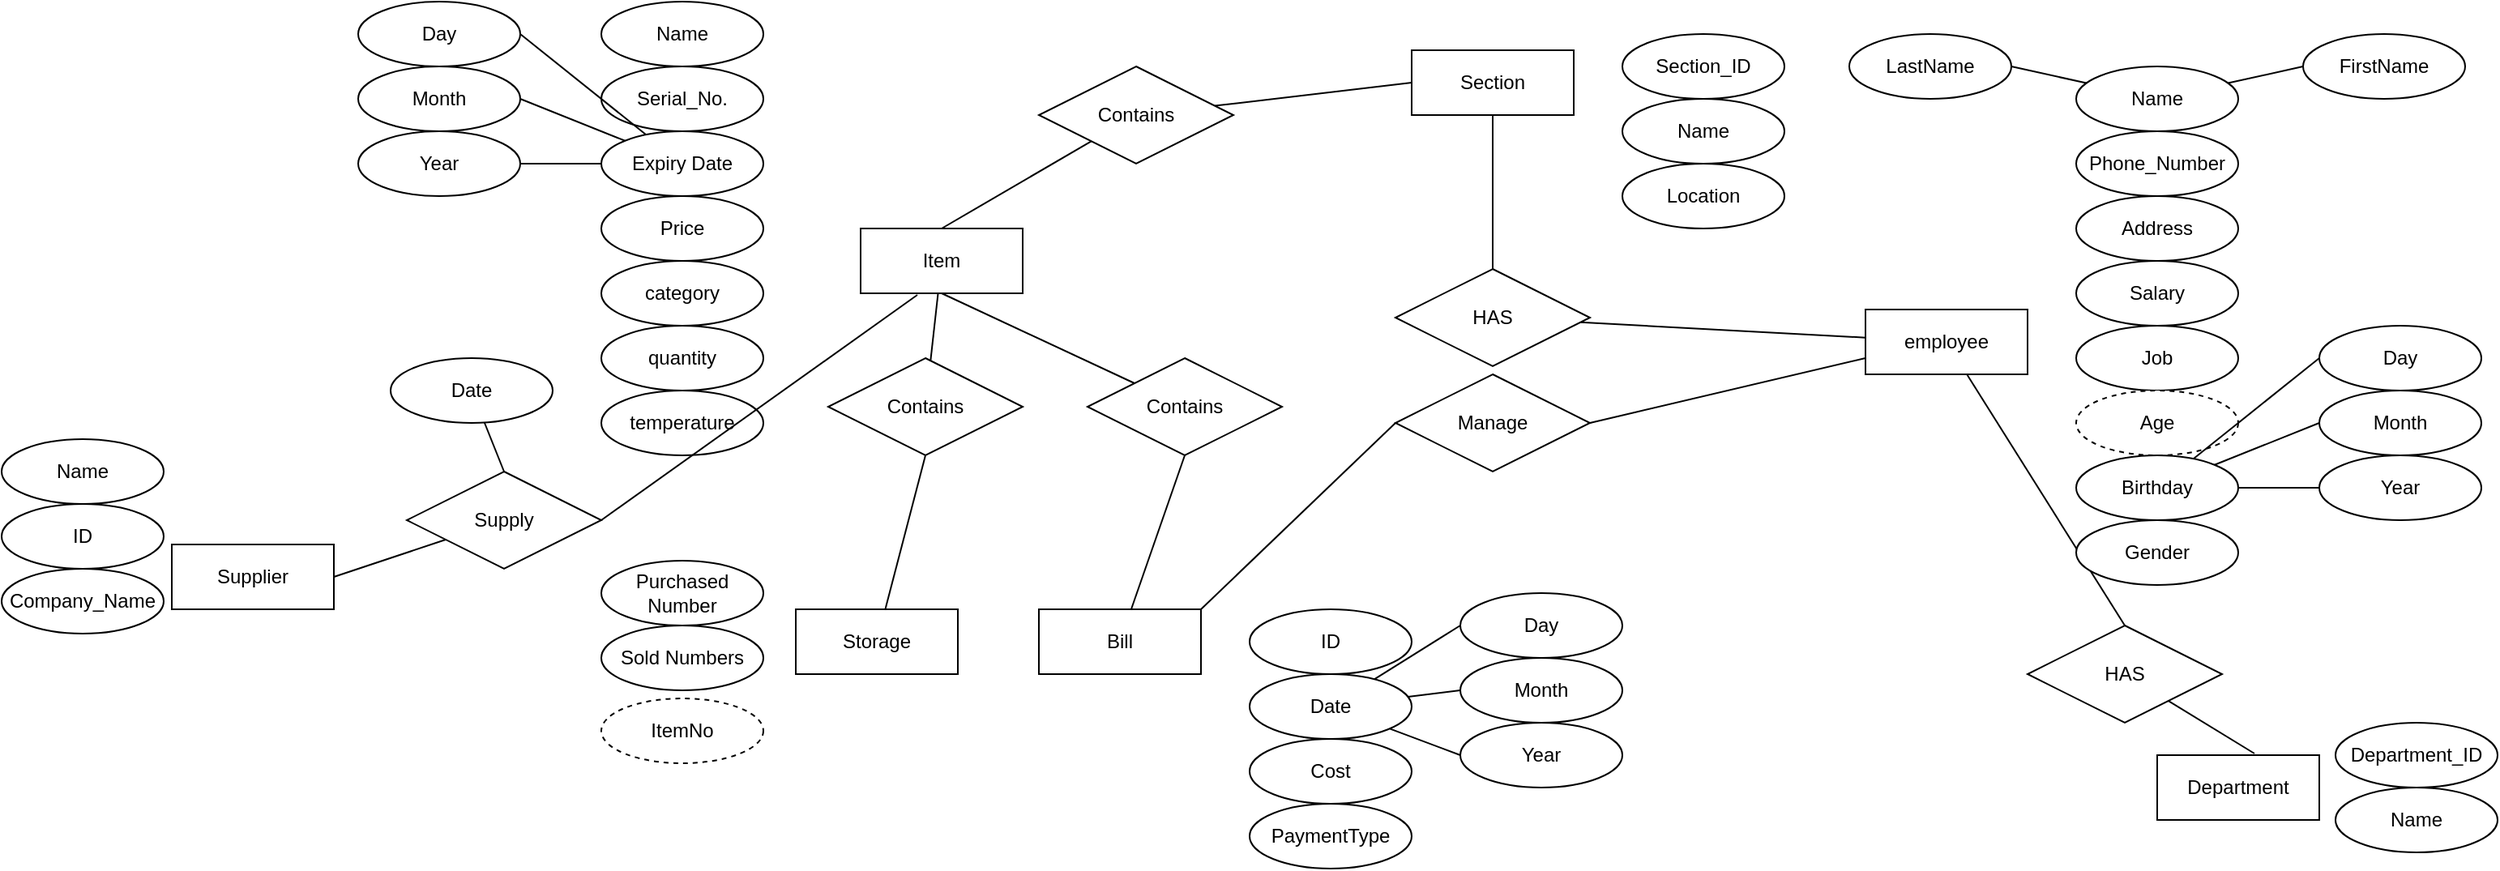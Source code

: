 <mxfile version="14.7.3" type="github">
  <diagram id="M0YANP80NN6mwz5unG4D" name="Page-1">
    <mxGraphModel dx="1677" dy="452" grid="1" gridSize="10" guides="1" tooltips="1" connect="1" arrows="1" fold="1" page="1" pageScale="1" pageWidth="850" pageHeight="1100" math="0" shadow="0">
      <root>
        <mxCell id="0" />
        <mxCell id="1" parent="0" />
        <mxCell id="8_MGj-IACaBmUXTCEFvr-3" value="Item" style="whiteSpace=wrap;html=1;align=center;" vertex="1" parent="1">
          <mxGeometry y="150" width="100" height="40" as="geometry" />
        </mxCell>
        <mxCell id="8_MGj-IACaBmUXTCEFvr-7" value="Name&lt;br&gt;" style="ellipse;whiteSpace=wrap;html=1;align=center;" vertex="1" parent="1">
          <mxGeometry x="-160" y="10" width="100" height="40" as="geometry" />
        </mxCell>
        <mxCell id="8_MGj-IACaBmUXTCEFvr-10" value="Serial_No." style="ellipse;whiteSpace=wrap;html=1;align=center;" vertex="1" parent="1">
          <mxGeometry x="-160" y="50" width="100" height="40" as="geometry" />
        </mxCell>
        <mxCell id="8_MGj-IACaBmUXTCEFvr-107" style="edgeStyle=none;rounded=0;orthogonalLoop=1;jettySize=auto;html=1;entryX=1;entryY=0.5;entryDx=0;entryDy=0;endArrow=none;endFill=0;" edge="1" parent="1" source="8_MGj-IACaBmUXTCEFvr-11" target="8_MGj-IACaBmUXTCEFvr-104">
          <mxGeometry relative="1" as="geometry" />
        </mxCell>
        <mxCell id="8_MGj-IACaBmUXTCEFvr-108" style="edgeStyle=none;rounded=0;orthogonalLoop=1;jettySize=auto;html=1;entryX=1;entryY=0.5;entryDx=0;entryDy=0;endArrow=none;endFill=0;" edge="1" parent="1" source="8_MGj-IACaBmUXTCEFvr-11" target="8_MGj-IACaBmUXTCEFvr-105">
          <mxGeometry relative="1" as="geometry" />
        </mxCell>
        <mxCell id="8_MGj-IACaBmUXTCEFvr-109" style="edgeStyle=none;rounded=0;orthogonalLoop=1;jettySize=auto;html=1;endArrow=none;endFill=0;" edge="1" parent="1" source="8_MGj-IACaBmUXTCEFvr-11">
          <mxGeometry relative="1" as="geometry">
            <mxPoint x="-210" y="30" as="targetPoint" />
          </mxGeometry>
        </mxCell>
        <mxCell id="8_MGj-IACaBmUXTCEFvr-11" value="Expiry Date" style="ellipse;whiteSpace=wrap;html=1;align=center;" vertex="1" parent="1">
          <mxGeometry x="-160" y="90" width="100" height="40" as="geometry" />
        </mxCell>
        <mxCell id="8_MGj-IACaBmUXTCEFvr-12" value="Price&lt;br&gt;" style="ellipse;whiteSpace=wrap;html=1;align=center;" vertex="1" parent="1">
          <mxGeometry x="-160" y="130" width="100" height="40" as="geometry" />
        </mxCell>
        <mxCell id="8_MGj-IACaBmUXTCEFvr-13" value="category" style="ellipse;whiteSpace=wrap;html=1;align=center;" vertex="1" parent="1">
          <mxGeometry x="-160" y="170" width="100" height="40" as="geometry" />
        </mxCell>
        <mxCell id="8_MGj-IACaBmUXTCEFvr-15" value="quantity" style="ellipse;whiteSpace=wrap;html=1;align=center;" vertex="1" parent="1">
          <mxGeometry x="-160" y="210" width="100" height="40" as="geometry" />
        </mxCell>
        <mxCell id="8_MGj-IACaBmUXTCEFvr-90" style="edgeStyle=none;rounded=0;orthogonalLoop=1;jettySize=auto;html=1;entryX=0.5;entryY=0;entryDx=0;entryDy=0;endArrow=none;endFill=0;" edge="1" parent="1" source="8_MGj-IACaBmUXTCEFvr-18" target="8_MGj-IACaBmUXTCEFvr-89">
          <mxGeometry relative="1" as="geometry" />
        </mxCell>
        <mxCell id="8_MGj-IACaBmUXTCEFvr-18" value="employee" style="whiteSpace=wrap;html=1;align=center;" vertex="1" parent="1">
          <mxGeometry x="620" y="200" width="100" height="40" as="geometry" />
        </mxCell>
        <mxCell id="8_MGj-IACaBmUXTCEFvr-41" style="edgeStyle=none;rounded=0;orthogonalLoop=1;jettySize=auto;html=1;entryX=1;entryY=0.5;entryDx=0;entryDy=0;endArrow=none;endFill=0;" edge="1" parent="1" source="8_MGj-IACaBmUXTCEFvr-19" target="8_MGj-IACaBmUXTCEFvr-31">
          <mxGeometry relative="1" as="geometry" />
        </mxCell>
        <mxCell id="8_MGj-IACaBmUXTCEFvr-42" style="edgeStyle=none;rounded=0;orthogonalLoop=1;jettySize=auto;html=1;entryX=0;entryY=0.5;entryDx=0;entryDy=0;endArrow=none;endFill=0;" edge="1" parent="1" source="8_MGj-IACaBmUXTCEFvr-19" target="8_MGj-IACaBmUXTCEFvr-30">
          <mxGeometry relative="1" as="geometry" />
        </mxCell>
        <mxCell id="8_MGj-IACaBmUXTCEFvr-19" value="Name" style="ellipse;whiteSpace=wrap;html=1;align=center;" vertex="1" parent="1">
          <mxGeometry x="750" y="50" width="100" height="40" as="geometry" />
        </mxCell>
        <mxCell id="8_MGj-IACaBmUXTCEFvr-20" value="Phone_Number" style="ellipse;whiteSpace=wrap;html=1;align=center;" vertex="1" parent="1">
          <mxGeometry x="750" y="90" width="100" height="40" as="geometry" />
        </mxCell>
        <mxCell id="8_MGj-IACaBmUXTCEFvr-21" value="Address" style="ellipse;whiteSpace=wrap;html=1;align=center;" vertex="1" parent="1">
          <mxGeometry x="750" y="130" width="100" height="40" as="geometry" />
        </mxCell>
        <mxCell id="8_MGj-IACaBmUXTCEFvr-22" value="Salary" style="ellipse;whiteSpace=wrap;html=1;align=center;" vertex="1" parent="1">
          <mxGeometry x="750" y="170" width="100" height="40" as="geometry" />
        </mxCell>
        <mxCell id="8_MGj-IACaBmUXTCEFvr-23" value="Job" style="ellipse;whiteSpace=wrap;html=1;align=center;" vertex="1" parent="1">
          <mxGeometry x="750" y="210" width="100" height="40" as="geometry" />
        </mxCell>
        <mxCell id="8_MGj-IACaBmUXTCEFvr-26" value="Age" style="ellipse;whiteSpace=wrap;html=1;align=center;dashed=1;" vertex="1" parent="1">
          <mxGeometry x="750" y="250" width="100" height="40" as="geometry" />
        </mxCell>
        <mxCell id="8_MGj-IACaBmUXTCEFvr-101" style="edgeStyle=none;rounded=0;orthogonalLoop=1;jettySize=auto;html=1;entryX=0;entryY=0.5;entryDx=0;entryDy=0;endArrow=none;endFill=0;" edge="1" parent="1" source="8_MGj-IACaBmUXTCEFvr-27" target="8_MGj-IACaBmUXTCEFvr-100">
          <mxGeometry relative="1" as="geometry" />
        </mxCell>
        <mxCell id="8_MGj-IACaBmUXTCEFvr-102" style="edgeStyle=none;rounded=0;orthogonalLoop=1;jettySize=auto;html=1;entryX=0;entryY=0.5;entryDx=0;entryDy=0;endArrow=none;endFill=0;" edge="1" parent="1" source="8_MGj-IACaBmUXTCEFvr-27" target="8_MGj-IACaBmUXTCEFvr-99">
          <mxGeometry relative="1" as="geometry" />
        </mxCell>
        <mxCell id="8_MGj-IACaBmUXTCEFvr-103" style="edgeStyle=none;rounded=0;orthogonalLoop=1;jettySize=auto;html=1;entryX=0;entryY=0.5;entryDx=0;entryDy=0;endArrow=none;endFill=0;" edge="1" parent="1" source="8_MGj-IACaBmUXTCEFvr-27" target="8_MGj-IACaBmUXTCEFvr-98">
          <mxGeometry relative="1" as="geometry" />
        </mxCell>
        <mxCell id="8_MGj-IACaBmUXTCEFvr-27" value="Birthday" style="ellipse;whiteSpace=wrap;html=1;align=center;" vertex="1" parent="1">
          <mxGeometry x="750" y="290" width="100" height="40" as="geometry" />
        </mxCell>
        <mxCell id="8_MGj-IACaBmUXTCEFvr-28" value="Gender" style="ellipse;whiteSpace=wrap;html=1;align=center;" vertex="1" parent="1">
          <mxGeometry x="750" y="330" width="100" height="40" as="geometry" />
        </mxCell>
        <mxCell id="8_MGj-IACaBmUXTCEFvr-30" value="FirstName" style="ellipse;whiteSpace=wrap;html=1;align=center;" vertex="1" parent="1">
          <mxGeometry x="890" y="30" width="100" height="40" as="geometry" />
        </mxCell>
        <mxCell id="8_MGj-IACaBmUXTCEFvr-31" value="LastName" style="ellipse;whiteSpace=wrap;html=1;align=center;" vertex="1" parent="1">
          <mxGeometry x="610" y="30" width="100" height="40" as="geometry" />
        </mxCell>
        <mxCell id="8_MGj-IACaBmUXTCEFvr-51" style="edgeStyle=none;rounded=0;orthogonalLoop=1;jettySize=auto;html=1;entryX=0.5;entryY=1;entryDx=0;entryDy=0;endArrow=none;endFill=0;" edge="1" parent="1" source="8_MGj-IACaBmUXTCEFvr-44" target="8_MGj-IACaBmUXTCEFvr-50">
          <mxGeometry relative="1" as="geometry" />
        </mxCell>
        <mxCell id="8_MGj-IACaBmUXTCEFvr-85" style="edgeStyle=none;rounded=0;orthogonalLoop=1;jettySize=auto;html=1;entryX=0;entryY=0.5;entryDx=0;entryDy=0;endArrow=none;endFill=0;exitX=1;exitY=0;exitDx=0;exitDy=0;" edge="1" parent="1" source="8_MGj-IACaBmUXTCEFvr-44" target="8_MGj-IACaBmUXTCEFvr-84">
          <mxGeometry relative="1" as="geometry" />
        </mxCell>
        <mxCell id="8_MGj-IACaBmUXTCEFvr-44" value="Bill" style="whiteSpace=wrap;html=1;align=center;" vertex="1" parent="1">
          <mxGeometry x="110" y="385" width="100" height="40" as="geometry" />
        </mxCell>
        <mxCell id="8_MGj-IACaBmUXTCEFvr-45" value="ID" style="ellipse;whiteSpace=wrap;html=1;align=center;" vertex="1" parent="1">
          <mxGeometry x="240" y="385" width="100" height="40" as="geometry" />
        </mxCell>
        <mxCell id="8_MGj-IACaBmUXTCEFvr-116" style="edgeStyle=none;rounded=0;orthogonalLoop=1;jettySize=auto;html=1;entryX=0;entryY=0.5;entryDx=0;entryDy=0;endArrow=none;endFill=0;" edge="1" parent="1" source="8_MGj-IACaBmUXTCEFvr-46" target="8_MGj-IACaBmUXTCEFvr-115">
          <mxGeometry relative="1" as="geometry" />
        </mxCell>
        <mxCell id="8_MGj-IACaBmUXTCEFvr-117" style="edgeStyle=none;rounded=0;orthogonalLoop=1;jettySize=auto;html=1;entryX=0;entryY=0.5;entryDx=0;entryDy=0;endArrow=none;endFill=0;" edge="1" parent="1" source="8_MGj-IACaBmUXTCEFvr-46" target="8_MGj-IACaBmUXTCEFvr-114">
          <mxGeometry relative="1" as="geometry" />
        </mxCell>
        <mxCell id="8_MGj-IACaBmUXTCEFvr-118" style="edgeStyle=none;rounded=0;orthogonalLoop=1;jettySize=auto;html=1;entryX=0;entryY=0.5;entryDx=0;entryDy=0;endArrow=none;endFill=0;" edge="1" parent="1" source="8_MGj-IACaBmUXTCEFvr-46" target="8_MGj-IACaBmUXTCEFvr-113">
          <mxGeometry relative="1" as="geometry" />
        </mxCell>
        <mxCell id="8_MGj-IACaBmUXTCEFvr-46" value="Date" style="ellipse;whiteSpace=wrap;html=1;align=center;" vertex="1" parent="1">
          <mxGeometry x="240" y="425" width="100" height="40" as="geometry" />
        </mxCell>
        <mxCell id="8_MGj-IACaBmUXTCEFvr-47" value="Cost" style="ellipse;whiteSpace=wrap;html=1;align=center;" vertex="1" parent="1">
          <mxGeometry x="240" y="465" width="100" height="40" as="geometry" />
        </mxCell>
        <mxCell id="8_MGj-IACaBmUXTCEFvr-52" style="edgeStyle=none;rounded=0;orthogonalLoop=1;jettySize=auto;html=1;entryX=0.5;entryY=1;entryDx=0;entryDy=0;endArrow=none;endFill=0;" edge="1" parent="1" source="8_MGj-IACaBmUXTCEFvr-50" target="8_MGj-IACaBmUXTCEFvr-3">
          <mxGeometry relative="1" as="geometry" />
        </mxCell>
        <mxCell id="8_MGj-IACaBmUXTCEFvr-50" value="Contains" style="shape=rhombus;perimeter=rhombusPerimeter;whiteSpace=wrap;html=1;align=center;" vertex="1" parent="1">
          <mxGeometry x="140" y="230" width="120" height="60" as="geometry" />
        </mxCell>
        <mxCell id="8_MGj-IACaBmUXTCEFvr-81" value="PaymentType" style="ellipse;whiteSpace=wrap;html=1;align=center;" vertex="1" parent="1">
          <mxGeometry x="240" y="505" width="100" height="40" as="geometry" />
        </mxCell>
        <mxCell id="8_MGj-IACaBmUXTCEFvr-87" style="edgeStyle=none;rounded=0;orthogonalLoop=1;jettySize=auto;html=1;entryX=0;entryY=0.75;entryDx=0;entryDy=0;endArrow=none;endFill=0;exitX=1;exitY=0.5;exitDx=0;exitDy=0;" edge="1" parent="1" source="8_MGj-IACaBmUXTCEFvr-84" target="8_MGj-IACaBmUXTCEFvr-18">
          <mxGeometry relative="1" as="geometry">
            <mxPoint x="425" y="355.0" as="sourcePoint" />
          </mxGeometry>
        </mxCell>
        <mxCell id="8_MGj-IACaBmUXTCEFvr-84" value="Manage" style="shape=rhombus;perimeter=rhombusPerimeter;whiteSpace=wrap;html=1;align=center;" vertex="1" parent="1">
          <mxGeometry x="330" y="240" width="120" height="60" as="geometry" />
        </mxCell>
        <mxCell id="8_MGj-IACaBmUXTCEFvr-88" value="Department" style="whiteSpace=wrap;html=1;align=center;" vertex="1" parent="1">
          <mxGeometry x="800" y="475" width="100" height="40" as="geometry" />
        </mxCell>
        <mxCell id="8_MGj-IACaBmUXTCEFvr-91" style="edgeStyle=none;rounded=0;orthogonalLoop=1;jettySize=auto;html=1;entryX=0.6;entryY=-0.025;entryDx=0;entryDy=0;entryPerimeter=0;endArrow=none;endFill=0;" edge="1" parent="1" source="8_MGj-IACaBmUXTCEFvr-89" target="8_MGj-IACaBmUXTCEFvr-88">
          <mxGeometry relative="1" as="geometry" />
        </mxCell>
        <mxCell id="8_MGj-IACaBmUXTCEFvr-89" value="HAS" style="shape=rhombus;perimeter=rhombusPerimeter;whiteSpace=wrap;html=1;align=center;" vertex="1" parent="1">
          <mxGeometry x="720" y="395" width="120" height="60" as="geometry" />
        </mxCell>
        <mxCell id="8_MGj-IACaBmUXTCEFvr-92" value="Department_ID" style="ellipse;whiteSpace=wrap;html=1;align=center;" vertex="1" parent="1">
          <mxGeometry x="910" y="455" width="100" height="40" as="geometry" />
        </mxCell>
        <mxCell id="8_MGj-IACaBmUXTCEFvr-94" value="Name" style="ellipse;whiteSpace=wrap;html=1;align=center;" vertex="1" parent="1">
          <mxGeometry x="910" y="495" width="100" height="40" as="geometry" />
        </mxCell>
        <mxCell id="8_MGj-IACaBmUXTCEFvr-96" value="temperature" style="ellipse;whiteSpace=wrap;html=1;align=center;" vertex="1" parent="1">
          <mxGeometry x="-160" y="250" width="100" height="40" as="geometry" />
        </mxCell>
        <mxCell id="8_MGj-IACaBmUXTCEFvr-98" value="Year" style="ellipse;whiteSpace=wrap;html=1;align=center;" vertex="1" parent="1">
          <mxGeometry x="900" y="290" width="100" height="40" as="geometry" />
        </mxCell>
        <mxCell id="8_MGj-IACaBmUXTCEFvr-99" value="Month" style="ellipse;whiteSpace=wrap;html=1;align=center;" vertex="1" parent="1">
          <mxGeometry x="900" y="250" width="100" height="40" as="geometry" />
        </mxCell>
        <mxCell id="8_MGj-IACaBmUXTCEFvr-100" value="Day" style="ellipse;whiteSpace=wrap;html=1;align=center;" vertex="1" parent="1">
          <mxGeometry x="900" y="210" width="100" height="40" as="geometry" />
        </mxCell>
        <mxCell id="8_MGj-IACaBmUXTCEFvr-104" value="Year" style="ellipse;whiteSpace=wrap;html=1;align=center;" vertex="1" parent="1">
          <mxGeometry x="-310" y="90" width="100" height="40" as="geometry" />
        </mxCell>
        <mxCell id="8_MGj-IACaBmUXTCEFvr-105" value="Month" style="ellipse;whiteSpace=wrap;html=1;align=center;" vertex="1" parent="1">
          <mxGeometry x="-310" y="50" width="100" height="40" as="geometry" />
        </mxCell>
        <mxCell id="8_MGj-IACaBmUXTCEFvr-106" value="Day" style="ellipse;whiteSpace=wrap;html=1;align=center;" vertex="1" parent="1">
          <mxGeometry x="-310" y="10" width="100" height="40" as="geometry" />
        </mxCell>
        <mxCell id="8_MGj-IACaBmUXTCEFvr-113" value="Year" style="ellipse;whiteSpace=wrap;html=1;align=center;" vertex="1" parent="1">
          <mxGeometry x="370" y="455" width="100" height="40" as="geometry" />
        </mxCell>
        <mxCell id="8_MGj-IACaBmUXTCEFvr-114" value="Month" style="ellipse;whiteSpace=wrap;html=1;align=center;" vertex="1" parent="1">
          <mxGeometry x="370" y="415" width="100" height="40" as="geometry" />
        </mxCell>
        <mxCell id="8_MGj-IACaBmUXTCEFvr-115" value="Day" style="ellipse;whiteSpace=wrap;html=1;align=center;" vertex="1" parent="1">
          <mxGeometry x="370" y="375" width="100" height="40" as="geometry" />
        </mxCell>
        <mxCell id="8_MGj-IACaBmUXTCEFvr-120" value="Section" style="whiteSpace=wrap;html=1;align=center;" vertex="1" parent="1">
          <mxGeometry x="340" y="40" width="100" height="40" as="geometry" />
        </mxCell>
        <mxCell id="8_MGj-IACaBmUXTCEFvr-121" value="Section_ID" style="ellipse;whiteSpace=wrap;html=1;align=center;" vertex="1" parent="1">
          <mxGeometry x="470" y="30" width="100" height="40" as="geometry" />
        </mxCell>
        <mxCell id="8_MGj-IACaBmUXTCEFvr-122" value="Name" style="ellipse;whiteSpace=wrap;html=1;align=center;" vertex="1" parent="1">
          <mxGeometry x="470" y="70" width="100" height="40" as="geometry" />
        </mxCell>
        <mxCell id="8_MGj-IACaBmUXTCEFvr-129" value="" style="edgeStyle=none;rounded=0;orthogonalLoop=1;jettySize=auto;html=1;endArrow=none;endFill=0;" edge="1" parent="1" source="8_MGj-IACaBmUXTCEFvr-128" target="8_MGj-IACaBmUXTCEFvr-18">
          <mxGeometry relative="1" as="geometry" />
        </mxCell>
        <mxCell id="8_MGj-IACaBmUXTCEFvr-130" style="edgeStyle=none;rounded=0;orthogonalLoop=1;jettySize=auto;html=1;endArrow=none;endFill=0;" edge="1" parent="1" source="8_MGj-IACaBmUXTCEFvr-128" target="8_MGj-IACaBmUXTCEFvr-120">
          <mxGeometry relative="1" as="geometry" />
        </mxCell>
        <mxCell id="8_MGj-IACaBmUXTCEFvr-128" value="HAS" style="shape=rhombus;perimeter=rhombusPerimeter;whiteSpace=wrap;html=1;align=center;" vertex="1" parent="1">
          <mxGeometry x="330" y="175" width="120" height="60" as="geometry" />
        </mxCell>
        <mxCell id="8_MGj-IACaBmUXTCEFvr-131" value="Location" style="ellipse;whiteSpace=wrap;html=1;align=center;" vertex="1" parent="1">
          <mxGeometry x="470" y="110" width="100" height="40" as="geometry" />
        </mxCell>
        <mxCell id="8_MGj-IACaBmUXTCEFvr-133" style="edgeStyle=none;rounded=0;orthogonalLoop=1;jettySize=auto;html=1;entryX=0.5;entryY=0;entryDx=0;entryDy=0;endArrow=none;endFill=0;" edge="1" parent="1" source="8_MGj-IACaBmUXTCEFvr-132" target="8_MGj-IACaBmUXTCEFvr-3">
          <mxGeometry relative="1" as="geometry" />
        </mxCell>
        <mxCell id="8_MGj-IACaBmUXTCEFvr-134" style="edgeStyle=none;rounded=0;orthogonalLoop=1;jettySize=auto;html=1;entryX=0;entryY=0.5;entryDx=0;entryDy=0;endArrow=none;endFill=0;" edge="1" parent="1" source="8_MGj-IACaBmUXTCEFvr-132" target="8_MGj-IACaBmUXTCEFvr-120">
          <mxGeometry relative="1" as="geometry" />
        </mxCell>
        <mxCell id="8_MGj-IACaBmUXTCEFvr-132" value="Contains" style="shape=rhombus;perimeter=rhombusPerimeter;whiteSpace=wrap;html=1;align=center;" vertex="1" parent="1">
          <mxGeometry x="110" y="50" width="120" height="60" as="geometry" />
        </mxCell>
        <mxCell id="8_MGj-IACaBmUXTCEFvr-141" style="edgeStyle=none;rounded=0;orthogonalLoop=1;jettySize=auto;html=1;entryX=0.5;entryY=1;entryDx=0;entryDy=0;endArrow=none;endFill=0;" edge="1" parent="1" source="8_MGj-IACaBmUXTCEFvr-135" target="8_MGj-IACaBmUXTCEFvr-140">
          <mxGeometry relative="1" as="geometry" />
        </mxCell>
        <mxCell id="8_MGj-IACaBmUXTCEFvr-135" value="Storage" style="whiteSpace=wrap;html=1;align=center;" vertex="1" parent="1">
          <mxGeometry x="-40" y="385" width="100" height="40" as="geometry" />
        </mxCell>
        <mxCell id="8_MGj-IACaBmUXTCEFvr-136" value="Purchased Number" style="ellipse;whiteSpace=wrap;html=1;align=center;" vertex="1" parent="1">
          <mxGeometry x="-160" y="355" width="100" height="40" as="geometry" />
        </mxCell>
        <mxCell id="8_MGj-IACaBmUXTCEFvr-137" value="Sold Numbers" style="ellipse;whiteSpace=wrap;html=1;align=center;" vertex="1" parent="1">
          <mxGeometry x="-160" y="395" width="100" height="40" as="geometry" />
        </mxCell>
        <mxCell id="8_MGj-IACaBmUXTCEFvr-139" value="ItemNo" style="ellipse;whiteSpace=wrap;html=1;align=center;dashed=1;" vertex="1" parent="1">
          <mxGeometry x="-160" y="440" width="100" height="40" as="geometry" />
        </mxCell>
        <mxCell id="8_MGj-IACaBmUXTCEFvr-142" style="edgeStyle=none;rounded=0;orthogonalLoop=1;jettySize=auto;html=1;endArrow=none;endFill=0;" edge="1" parent="1" source="8_MGj-IACaBmUXTCEFvr-140" target="8_MGj-IACaBmUXTCEFvr-3">
          <mxGeometry relative="1" as="geometry" />
        </mxCell>
        <mxCell id="8_MGj-IACaBmUXTCEFvr-140" value="Contains" style="shape=rhombus;perimeter=rhombusPerimeter;whiteSpace=wrap;html=1;align=center;" vertex="1" parent="1">
          <mxGeometry x="-20" y="230" width="120" height="60" as="geometry" />
        </mxCell>
        <mxCell id="8_MGj-IACaBmUXTCEFvr-143" value="Supplier" style="whiteSpace=wrap;html=1;align=center;" vertex="1" parent="1">
          <mxGeometry x="-425" y="345" width="100" height="40" as="geometry" />
        </mxCell>
        <mxCell id="8_MGj-IACaBmUXTCEFvr-144" value="Name" style="ellipse;whiteSpace=wrap;html=1;align=center;" vertex="1" parent="1">
          <mxGeometry x="-530" y="280" width="100" height="40" as="geometry" />
        </mxCell>
        <mxCell id="8_MGj-IACaBmUXTCEFvr-145" value="ID" style="ellipse;whiteSpace=wrap;html=1;align=center;" vertex="1" parent="1">
          <mxGeometry x="-530" y="320" width="100" height="40" as="geometry" />
        </mxCell>
        <mxCell id="8_MGj-IACaBmUXTCEFvr-148" style="edgeStyle=none;rounded=0;orthogonalLoop=1;jettySize=auto;html=1;entryX=0.35;entryY=1.025;entryDx=0;entryDy=0;endArrow=none;endFill=0;exitX=1;exitY=0.5;exitDx=0;exitDy=0;entryPerimeter=0;" edge="1" parent="1" source="8_MGj-IACaBmUXTCEFvr-147" target="8_MGj-IACaBmUXTCEFvr-3">
          <mxGeometry relative="1" as="geometry" />
        </mxCell>
        <mxCell id="8_MGj-IACaBmUXTCEFvr-149" style="edgeStyle=none;rounded=0;orthogonalLoop=1;jettySize=auto;html=1;entryX=1;entryY=0.5;entryDx=0;entryDy=0;endArrow=none;endFill=0;" edge="1" parent="1" source="8_MGj-IACaBmUXTCEFvr-147" target="8_MGj-IACaBmUXTCEFvr-143">
          <mxGeometry relative="1" as="geometry" />
        </mxCell>
        <mxCell id="8_MGj-IACaBmUXTCEFvr-151" style="edgeStyle=none;rounded=0;orthogonalLoop=1;jettySize=auto;html=1;exitX=0.5;exitY=0;exitDx=0;exitDy=0;endArrow=none;endFill=0;" edge="1" parent="1" source="8_MGj-IACaBmUXTCEFvr-147">
          <mxGeometry relative="1" as="geometry">
            <mxPoint x="-232.1" y="269.749" as="targetPoint" />
          </mxGeometry>
        </mxCell>
        <mxCell id="8_MGj-IACaBmUXTCEFvr-147" value="Supply" style="shape=rhombus;perimeter=rhombusPerimeter;whiteSpace=wrap;html=1;align=center;" vertex="1" parent="1">
          <mxGeometry x="-280" y="300" width="120" height="60" as="geometry" />
        </mxCell>
        <mxCell id="8_MGj-IACaBmUXTCEFvr-150" value="Company_Name" style="ellipse;whiteSpace=wrap;html=1;align=center;" vertex="1" parent="1">
          <mxGeometry x="-530" y="360" width="100" height="40" as="geometry" />
        </mxCell>
        <mxCell id="8_MGj-IACaBmUXTCEFvr-154" value="Date" style="ellipse;whiteSpace=wrap;html=1;align=center;" vertex="1" parent="1">
          <mxGeometry x="-290" y="230" width="100" height="40" as="geometry" />
        </mxCell>
      </root>
    </mxGraphModel>
  </diagram>
</mxfile>
